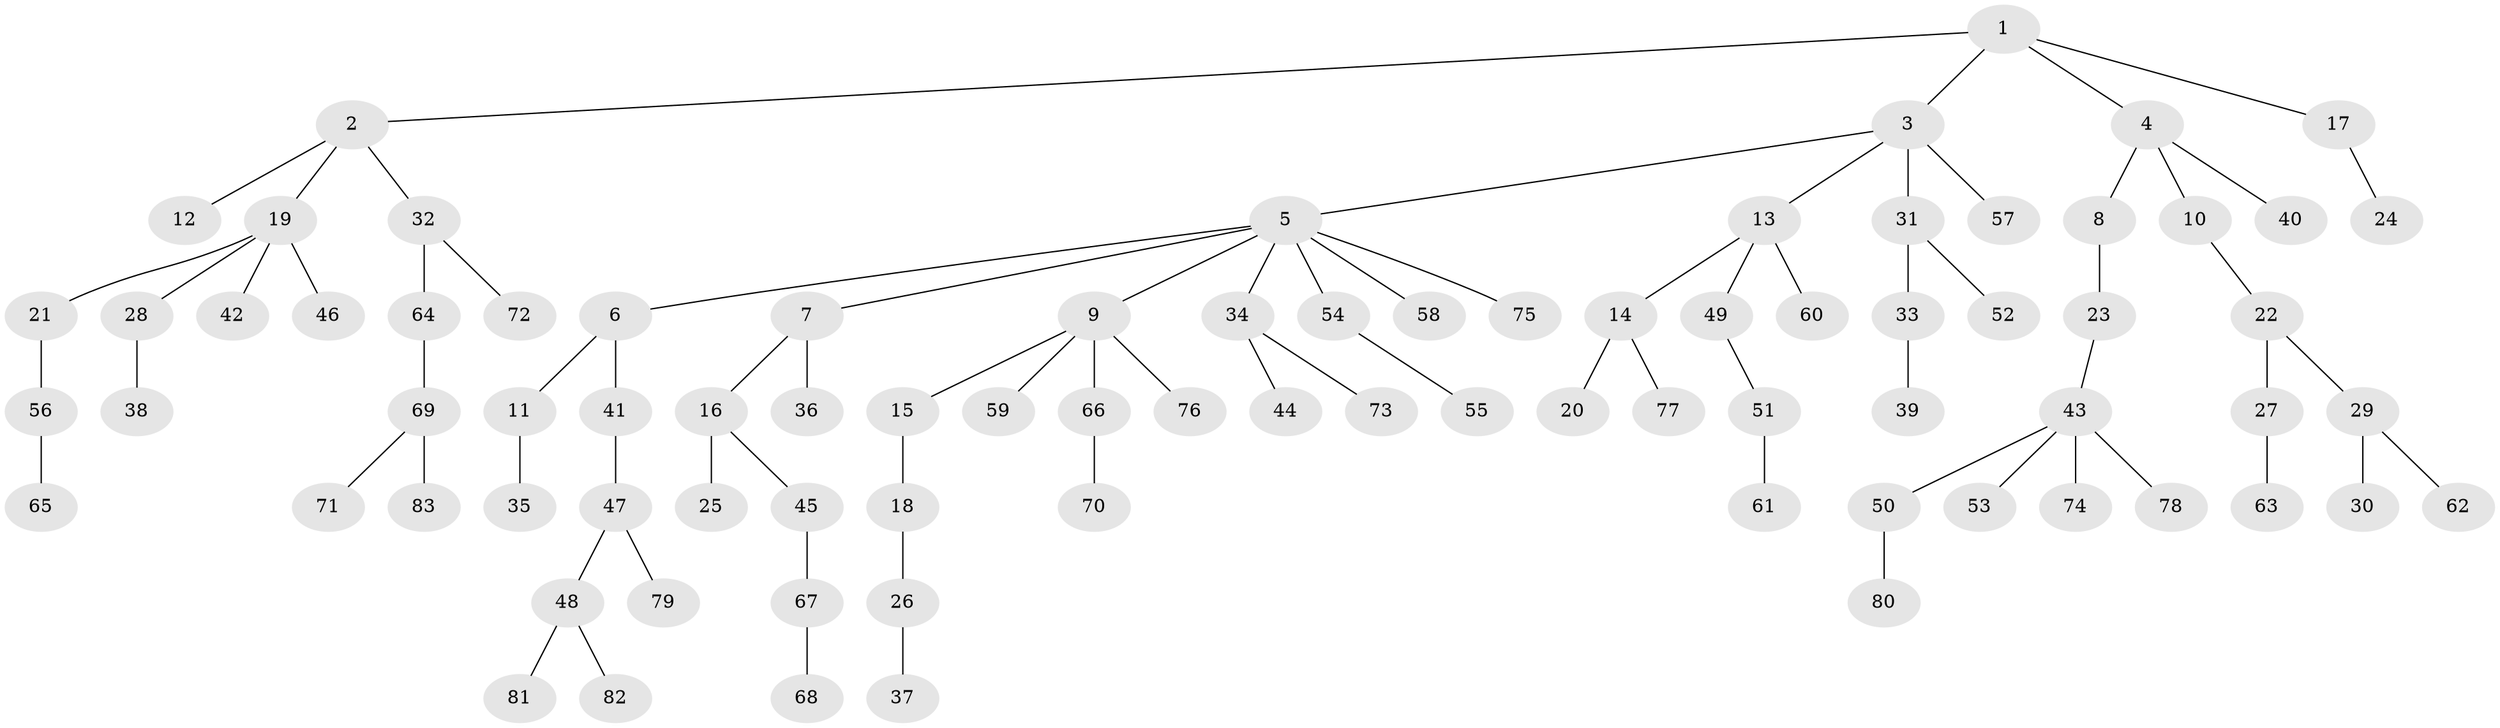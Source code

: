 // Generated by graph-tools (version 1.1) at 2025/11/02/27/25 16:11:27]
// undirected, 83 vertices, 82 edges
graph export_dot {
graph [start="1"]
  node [color=gray90,style=filled];
  1;
  2;
  3;
  4;
  5;
  6;
  7;
  8;
  9;
  10;
  11;
  12;
  13;
  14;
  15;
  16;
  17;
  18;
  19;
  20;
  21;
  22;
  23;
  24;
  25;
  26;
  27;
  28;
  29;
  30;
  31;
  32;
  33;
  34;
  35;
  36;
  37;
  38;
  39;
  40;
  41;
  42;
  43;
  44;
  45;
  46;
  47;
  48;
  49;
  50;
  51;
  52;
  53;
  54;
  55;
  56;
  57;
  58;
  59;
  60;
  61;
  62;
  63;
  64;
  65;
  66;
  67;
  68;
  69;
  70;
  71;
  72;
  73;
  74;
  75;
  76;
  77;
  78;
  79;
  80;
  81;
  82;
  83;
  1 -- 2;
  1 -- 3;
  1 -- 4;
  1 -- 17;
  2 -- 12;
  2 -- 19;
  2 -- 32;
  3 -- 5;
  3 -- 13;
  3 -- 31;
  3 -- 57;
  4 -- 8;
  4 -- 10;
  4 -- 40;
  5 -- 6;
  5 -- 7;
  5 -- 9;
  5 -- 34;
  5 -- 54;
  5 -- 58;
  5 -- 75;
  6 -- 11;
  6 -- 41;
  7 -- 16;
  7 -- 36;
  8 -- 23;
  9 -- 15;
  9 -- 59;
  9 -- 66;
  9 -- 76;
  10 -- 22;
  11 -- 35;
  13 -- 14;
  13 -- 49;
  13 -- 60;
  14 -- 20;
  14 -- 77;
  15 -- 18;
  16 -- 25;
  16 -- 45;
  17 -- 24;
  18 -- 26;
  19 -- 21;
  19 -- 28;
  19 -- 42;
  19 -- 46;
  21 -- 56;
  22 -- 27;
  22 -- 29;
  23 -- 43;
  26 -- 37;
  27 -- 63;
  28 -- 38;
  29 -- 30;
  29 -- 62;
  31 -- 33;
  31 -- 52;
  32 -- 64;
  32 -- 72;
  33 -- 39;
  34 -- 44;
  34 -- 73;
  41 -- 47;
  43 -- 50;
  43 -- 53;
  43 -- 74;
  43 -- 78;
  45 -- 67;
  47 -- 48;
  47 -- 79;
  48 -- 81;
  48 -- 82;
  49 -- 51;
  50 -- 80;
  51 -- 61;
  54 -- 55;
  56 -- 65;
  64 -- 69;
  66 -- 70;
  67 -- 68;
  69 -- 71;
  69 -- 83;
}
